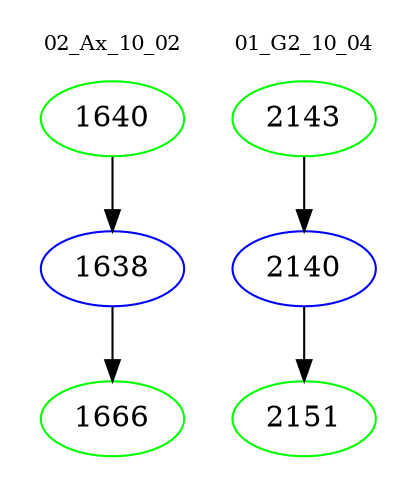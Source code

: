 digraph{
subgraph cluster_0 {
color = white
label = "02_Ax_10_02";
fontsize=10;
T0_1640 [label="1640", color="green"]
T0_1640 -> T0_1638 [color="black"]
T0_1638 [label="1638", color="blue"]
T0_1638 -> T0_1666 [color="black"]
T0_1666 [label="1666", color="green"]
}
subgraph cluster_1 {
color = white
label = "01_G2_10_04";
fontsize=10;
T1_2143 [label="2143", color="green"]
T1_2143 -> T1_2140 [color="black"]
T1_2140 [label="2140", color="blue"]
T1_2140 -> T1_2151 [color="black"]
T1_2151 [label="2151", color="green"]
}
}
